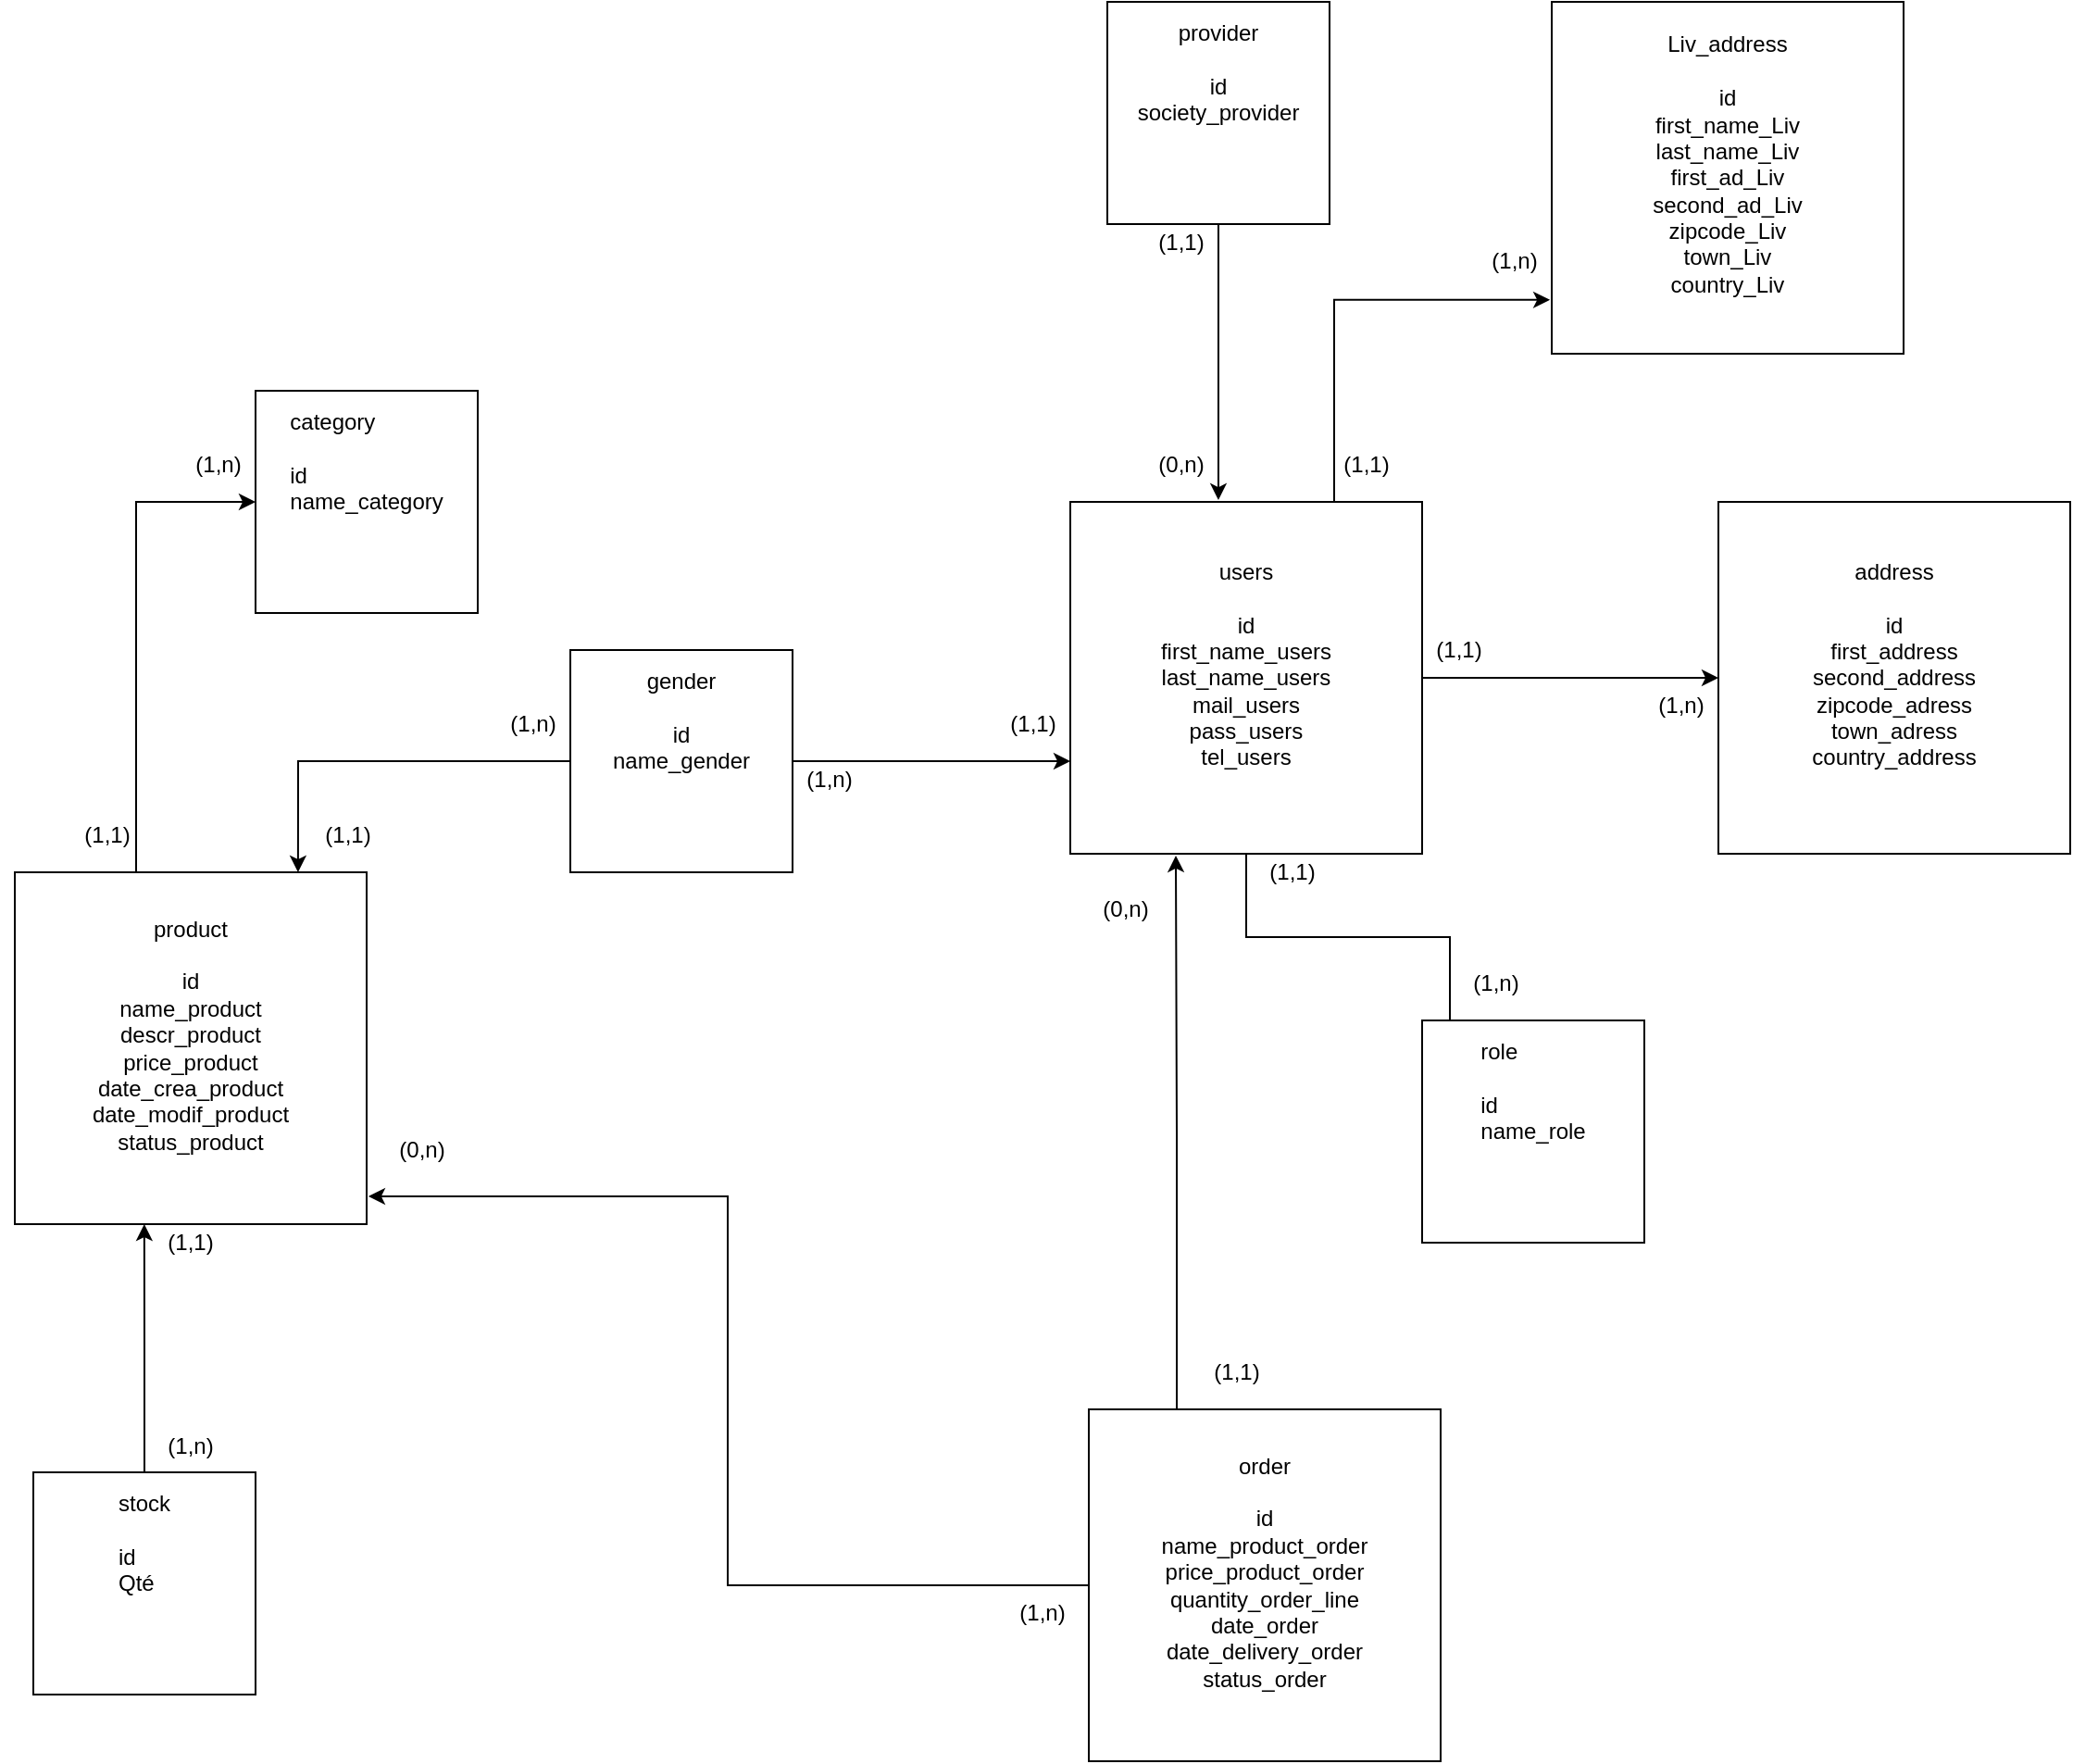<mxfile version="13.3.5" type="device"><diagram id="ow9jXLNzlLHOJExLKZal" name="Page-1"><mxGraphModel dx="1406" dy="1590" grid="1" gridSize="10" guides="1" tooltips="1" connect="1" arrows="1" fold="1" page="1" pageScale="1" pageWidth="1169" pageHeight="827" math="0" shadow="0"><root><mxCell id="0"/><mxCell id="1" parent="0"/><mxCell id="eAtd_-jeZoLxx55Z1TD7-3" value="&lt;div align=&quot;left&quot;&gt;category&lt;br&gt;&lt;/div&gt;&lt;div align=&quot;left&quot;&gt;&lt;br&gt;&lt;/div&gt;&lt;div align=&quot;left&quot;&gt;id&lt;br&gt;&lt;/div&gt;&lt;div align=&quot;left&quot;&gt;name_category&lt;/div&gt;&lt;br&gt;&lt;div align=&quot;left&quot;&gt;&lt;br&gt;&lt;/div&gt;&lt;div align=&quot;left&quot;&gt;&lt;br&gt;&lt;/div&gt;" style="whiteSpace=wrap;html=1;aspect=fixed;" parent="1" vertex="1"><mxGeometry x="140" y="-30" width="120" height="120" as="geometry"/></mxCell><mxCell id="eAtd_-jeZoLxx55Z1TD7-26" style="edgeStyle=orthogonalEdgeStyle;rounded=0;orthogonalLoop=1;jettySize=auto;html=1;entryX=0.125;entryY=0.083;entryDx=0;entryDy=0;entryPerimeter=0;" parent="1" source="eAtd_-jeZoLxx55Z1TD7-4" target="eAtd_-jeZoLxx55Z1TD7-13" edge="1"><mxGeometry relative="1" as="geometry"/></mxCell><mxCell id="eAtd_-jeZoLxx55Z1TD7-33" style="edgeStyle=orthogonalEdgeStyle;rounded=0;orthogonalLoop=1;jettySize=auto;html=1;entryX=0;entryY=0.5;entryDx=0;entryDy=0;" parent="1" source="eAtd_-jeZoLxx55Z1TD7-4" target="eAtd_-jeZoLxx55Z1TD7-12" edge="1"><mxGeometry relative="1" as="geometry"/></mxCell><mxCell id="3SMS08CtdBmEI7nA0eKL-6" style="edgeStyle=orthogonalEdgeStyle;rounded=0;orthogonalLoop=1;jettySize=auto;html=1;exitX=0.75;exitY=0;exitDx=0;exitDy=0;entryX=-0.005;entryY=0.847;entryDx=0;entryDy=0;entryPerimeter=0;" edge="1" parent="1" source="eAtd_-jeZoLxx55Z1TD7-4" target="3SMS08CtdBmEI7nA0eKL-5"><mxGeometry relative="1" as="geometry"><mxPoint x="723" y="-80" as="targetPoint"/></mxGeometry></mxCell><mxCell id="eAtd_-jeZoLxx55Z1TD7-4" value="&lt;div&gt;users&lt;/div&gt;&lt;div&gt;&lt;br&gt;&lt;/div&gt;&lt;div&gt;id&lt;/div&gt;&lt;div&gt;first_name_users&lt;/div&gt;&lt;div&gt;last_name_users&lt;/div&gt;&lt;div&gt;mail_users&lt;/div&gt;&lt;div&gt;pass_users&lt;/div&gt;&lt;div&gt;tel_users&lt;br&gt;&lt;/div&gt;&lt;div&gt;&lt;br&gt;&lt;/div&gt;" style="whiteSpace=wrap;html=1;aspect=fixed;" parent="1" vertex="1"><mxGeometry x="580" y="30" width="190" height="190" as="geometry"/></mxCell><mxCell id="eAtd_-jeZoLxx55Z1TD7-23" style="edgeStyle=orthogonalEdgeStyle;rounded=0;orthogonalLoop=1;jettySize=auto;html=1;entryX=0;entryY=0.5;entryDx=0;entryDy=0;" parent="1" target="eAtd_-jeZoLxx55Z1TD7-3" edge="1"><mxGeometry relative="1" as="geometry"><mxPoint x="10" y="230" as="sourcePoint"/></mxGeometry></mxCell><mxCell id="eAtd_-jeZoLxx55Z1TD7-6" value="&lt;div align=&quot;center&quot;&gt;product&lt;br&gt;&lt;/div&gt;&lt;div align=&quot;center&quot;&gt;&lt;br&gt;&lt;/div&gt;&lt;div align=&quot;center&quot;&gt;id&lt;br&gt;&lt;/div&gt;&lt;div align=&quot;center&quot;&gt;name_product&lt;/div&gt;&lt;div align=&quot;center&quot;&gt;descr_product&lt;/div&gt;&lt;div align=&quot;center&quot;&gt;price_product&lt;/div&gt;&lt;div align=&quot;center&quot;&gt;date_crea_product&lt;/div&gt;&lt;div align=&quot;center&quot;&gt;date_modif_product&lt;br&gt;&lt;/div&gt;&lt;div align=&quot;center&quot;&gt;status_product&lt;br&gt;&lt;/div&gt;&lt;div align=&quot;center&quot;&gt;&lt;br&gt;&lt;/div&gt;" style="whiteSpace=wrap;html=1;aspect=fixed;align=center;" parent="1" vertex="1"><mxGeometry x="10" y="230" width="190" height="190" as="geometry"/></mxCell><mxCell id="eAtd_-jeZoLxx55Z1TD7-19" style="edgeStyle=orthogonalEdgeStyle;rounded=0;orthogonalLoop=1;jettySize=auto;html=1;exitX=0.5;exitY=0;exitDx=0;exitDy=0;entryX=0.368;entryY=1;entryDx=0;entryDy=0;entryPerimeter=0;" parent="1" source="eAtd_-jeZoLxx55Z1TD7-11" target="eAtd_-jeZoLxx55Z1TD7-6" edge="1"><mxGeometry relative="1" as="geometry"/></mxCell><mxCell id="eAtd_-jeZoLxx55Z1TD7-11" value="&lt;div align=&quot;left&quot;&gt;stock&lt;br&gt;&lt;/div&gt;&lt;div align=&quot;left&quot;&gt;&lt;br&gt;&lt;/div&gt;&lt;div align=&quot;left&quot;&gt;id&lt;br&gt;&lt;/div&gt;&lt;div align=&quot;left&quot;&gt;Qté&lt;br&gt;&lt;/div&gt;&lt;br&gt;&lt;div align=&quot;left&quot;&gt;&lt;br&gt;&lt;/div&gt;&lt;div align=&quot;left&quot;&gt;&lt;br&gt;&lt;/div&gt;" style="whiteSpace=wrap;html=1;aspect=fixed;" parent="1" vertex="1"><mxGeometry x="20" y="554" width="120" height="120" as="geometry"/></mxCell><mxCell id="eAtd_-jeZoLxx55Z1TD7-12" value="&lt;div&gt;address&lt;br&gt;&lt;/div&gt;&lt;div&gt;&lt;br&gt;&lt;/div&gt;&lt;div&gt;id&lt;/div&gt;&lt;div&gt;first_address&lt;br&gt;&lt;/div&gt;&lt;div&gt;second_address&lt;br&gt;&lt;/div&gt;&lt;div&gt;zipcode_adress&lt;br&gt;&lt;/div&gt;&lt;div&gt;town_adress&lt;br&gt;&lt;/div&gt;&lt;div&gt;country_address&lt;br&gt;&lt;/div&gt;&lt;div&gt;&lt;br&gt;&lt;/div&gt;" style="whiteSpace=wrap;html=1;aspect=fixed;" parent="1" vertex="1"><mxGeometry x="930" y="30" width="190" height="190" as="geometry"/></mxCell><mxCell id="eAtd_-jeZoLxx55Z1TD7-13" value="&lt;div align=&quot;left&quot;&gt;role&lt;br&gt;&lt;/div&gt;&lt;div align=&quot;left&quot;&gt;&lt;br&gt;&lt;/div&gt;&lt;div align=&quot;left&quot;&gt;id&lt;br&gt;&lt;/div&gt;&lt;div align=&quot;left&quot;&gt;name_role&lt;br&gt;&lt;/div&gt;&lt;br&gt;&lt;div align=&quot;left&quot;&gt;&lt;br&gt;&lt;/div&gt;&lt;div align=&quot;left&quot;&gt;&lt;br&gt;&lt;/div&gt;" style="whiteSpace=wrap;html=1;aspect=fixed;" parent="1" vertex="1"><mxGeometry x="770" y="310" width="120" height="120" as="geometry"/></mxCell><mxCell id="eAtd_-jeZoLxx55Z1TD7-44" style="edgeStyle=orthogonalEdgeStyle;rounded=0;orthogonalLoop=1;jettySize=auto;html=1;entryX=1.005;entryY=0.921;entryDx=0;entryDy=0;entryPerimeter=0;" parent="1" source="eAtd_-jeZoLxx55Z1TD7-16" target="eAtd_-jeZoLxx55Z1TD7-6" edge="1"><mxGeometry relative="1" as="geometry"><mxPoint x="434.99" y="493.04" as="targetPoint"/></mxGeometry></mxCell><mxCell id="eAtd_-jeZoLxx55Z1TD7-49" style="edgeStyle=orthogonalEdgeStyle;rounded=0;orthogonalLoop=1;jettySize=auto;html=1;exitX=0.25;exitY=0;exitDx=0;exitDy=0;entryX=0.3;entryY=1.005;entryDx=0;entryDy=0;entryPerimeter=0;" parent="1" source="eAtd_-jeZoLxx55Z1TD7-16" target="eAtd_-jeZoLxx55Z1TD7-4" edge="1"><mxGeometry relative="1" as="geometry"><mxPoint x="638" y="230" as="targetPoint"/></mxGeometry></mxCell><mxCell id="eAtd_-jeZoLxx55Z1TD7-16" value="&lt;div&gt;order&lt;/div&gt;&lt;div&gt;&lt;br&gt;&lt;/div&gt;&lt;div&gt;id&lt;/div&gt;&lt;div&gt;&lt;div&gt;name_product_order&lt;/div&gt;&lt;div&gt;price_product_order&lt;br&gt;&lt;/div&gt;quantity_order_line&lt;/div&gt;&lt;div&gt;&lt;div&gt;date_order&lt;br&gt;&lt;/div&gt;&lt;div&gt;date_delivery_order&lt;/div&gt;&lt;/div&gt;&lt;div&gt;status_order&lt;br&gt;&lt;/div&gt;&lt;div&gt;&lt;br&gt;&lt;/div&gt;" style="whiteSpace=wrap;html=1;aspect=fixed;" parent="1" vertex="1"><mxGeometry x="590" y="520" width="190" height="190" as="geometry"/></mxCell><mxCell id="eAtd_-jeZoLxx55Z1TD7-21" value="(1,1)" style="text;html=1;strokeColor=none;fillColor=none;align=center;verticalAlign=middle;whiteSpace=wrap;rounded=0;" parent="1" vertex="1"><mxGeometry x="85" y="420" width="40" height="20" as="geometry"/></mxCell><mxCell id="eAtd_-jeZoLxx55Z1TD7-22" value="(1,n)" style="text;html=1;strokeColor=none;fillColor=none;align=center;verticalAlign=middle;whiteSpace=wrap;rounded=0;" parent="1" vertex="1"><mxGeometry x="85" y="530" width="40" height="20" as="geometry"/></mxCell><mxCell id="eAtd_-jeZoLxx55Z1TD7-24" value="(1,1)" style="text;html=1;strokeColor=none;fillColor=none;align=center;verticalAlign=middle;whiteSpace=wrap;rounded=0;" parent="1" vertex="1"><mxGeometry x="40" y="200" width="40" height="20" as="geometry"/></mxCell><mxCell id="eAtd_-jeZoLxx55Z1TD7-25" value="(1,n)" style="text;html=1;strokeColor=none;fillColor=none;align=center;verticalAlign=middle;whiteSpace=wrap;rounded=0;" parent="1" vertex="1"><mxGeometry x="100" width="40" height="20" as="geometry"/></mxCell><mxCell id="eAtd_-jeZoLxx55Z1TD7-29" value="(1,1)" style="text;html=1;strokeColor=none;fillColor=none;align=center;verticalAlign=middle;whiteSpace=wrap;rounded=0;" parent="1" vertex="1"><mxGeometry x="680" y="220" width="40" height="20" as="geometry"/></mxCell><mxCell id="eAtd_-jeZoLxx55Z1TD7-30" value="(1,n)" style="text;html=1;strokeColor=none;fillColor=none;align=center;verticalAlign=middle;whiteSpace=wrap;rounded=0;" parent="1" vertex="1"><mxGeometry x="790" y="280" width="40" height="20" as="geometry"/></mxCell><mxCell id="eAtd_-jeZoLxx55Z1TD7-34" value="(1,1)" style="text;html=1;strokeColor=none;fillColor=none;align=center;verticalAlign=middle;whiteSpace=wrap;rounded=0;" parent="1" vertex="1"><mxGeometry x="770" y="100" width="40" height="20" as="geometry"/></mxCell><mxCell id="eAtd_-jeZoLxx55Z1TD7-35" value="(1,n)" style="text;html=1;strokeColor=none;fillColor=none;align=center;verticalAlign=middle;whiteSpace=wrap;rounded=0;" parent="1" vertex="1"><mxGeometry x="890" y="130" width="40" height="20" as="geometry"/></mxCell><mxCell id="eAtd_-jeZoLxx55Z1TD7-43" value="(0,n)" style="text;html=1;strokeColor=none;fillColor=none;align=center;verticalAlign=middle;whiteSpace=wrap;rounded=0;" parent="1" vertex="1"><mxGeometry x="210" y="370" width="40" height="20" as="geometry"/></mxCell><mxCell id="eAtd_-jeZoLxx55Z1TD7-45" value="(1,n)" style="text;html=1;strokeColor=none;fillColor=none;align=center;verticalAlign=middle;whiteSpace=wrap;rounded=0;" parent="1" vertex="1"><mxGeometry x="545" y="620" width="40" height="20" as="geometry"/></mxCell><mxCell id="eAtd_-jeZoLxx55Z1TD7-51" value="(1,1)" style="text;html=1;strokeColor=none;fillColor=none;align=center;verticalAlign=middle;whiteSpace=wrap;rounded=0;" parent="1" vertex="1"><mxGeometry x="650" y="490" width="40" height="20" as="geometry"/></mxCell><mxCell id="eAtd_-jeZoLxx55Z1TD7-54" value="(0,n)" style="text;html=1;strokeColor=none;fillColor=none;align=center;verticalAlign=middle;whiteSpace=wrap;rounded=0;" parent="1" vertex="1"><mxGeometry x="590" y="240" width="40" height="20" as="geometry"/></mxCell><mxCell id="eAtd_-jeZoLxx55Z1TD7-62" style="edgeStyle=orthogonalEdgeStyle;rounded=0;orthogonalLoop=1;jettySize=auto;html=1;entryX=0.805;entryY=0;entryDx=0;entryDy=0;entryPerimeter=0;" parent="1" source="eAtd_-jeZoLxx55Z1TD7-61" target="eAtd_-jeZoLxx55Z1TD7-6" edge="1"><mxGeometry relative="1" as="geometry"><mxPoint x="160" y="170" as="targetPoint"/></mxGeometry></mxCell><mxCell id="eAtd_-jeZoLxx55Z1TD7-65" style="edgeStyle=orthogonalEdgeStyle;rounded=0;orthogonalLoop=1;jettySize=auto;html=1;" parent="1" source="eAtd_-jeZoLxx55Z1TD7-61" edge="1"><mxGeometry relative="1" as="geometry"><mxPoint x="580" y="170" as="targetPoint"/></mxGeometry></mxCell><mxCell id="eAtd_-jeZoLxx55Z1TD7-61" value="&lt;div align=&quot;center&quot;&gt;gender&lt;br&gt;&lt;/div&gt;&lt;div align=&quot;center&quot;&gt;&lt;br&gt;&lt;/div&gt;&lt;div align=&quot;center&quot;&gt;id&lt;br&gt;&lt;/div&gt;&lt;div align=&quot;center&quot;&gt;name_gender&lt;br&gt;&lt;/div&gt;&lt;div align=&quot;center&quot;&gt;&lt;br&gt;&lt;/div&gt;&lt;div align=&quot;center&quot;&gt;&lt;br&gt;&lt;/div&gt;&lt;div align=&quot;center&quot;&gt;&lt;br&gt;&lt;/div&gt;" style="whiteSpace=wrap;html=1;aspect=fixed;align=center;" parent="1" vertex="1"><mxGeometry x="310" y="110" width="120" height="120" as="geometry"/></mxCell><mxCell id="eAtd_-jeZoLxx55Z1TD7-63" value="(1,1)" style="text;html=1;strokeColor=none;fillColor=none;align=center;verticalAlign=middle;whiteSpace=wrap;rounded=0;" parent="1" vertex="1"><mxGeometry x="170" y="200" width="40" height="20" as="geometry"/></mxCell><mxCell id="eAtd_-jeZoLxx55Z1TD7-64" value="(1,n)" style="text;html=1;strokeColor=none;fillColor=none;align=center;verticalAlign=middle;whiteSpace=wrap;rounded=0;" parent="1" vertex="1"><mxGeometry x="270" y="140" width="40" height="20" as="geometry"/></mxCell><mxCell id="eAtd_-jeZoLxx55Z1TD7-66" value="(1,1)" style="text;html=1;strokeColor=none;fillColor=none;align=center;verticalAlign=middle;whiteSpace=wrap;rounded=0;" parent="1" vertex="1"><mxGeometry x="540" y="140" width="40" height="20" as="geometry"/></mxCell><mxCell id="eAtd_-jeZoLxx55Z1TD7-67" value="(1,n)" style="text;html=1;strokeColor=none;fillColor=none;align=center;verticalAlign=middle;whiteSpace=wrap;rounded=0;" parent="1" vertex="1"><mxGeometry x="430" y="170" width="40" height="20" as="geometry"/></mxCell><mxCell id="3SMS08CtdBmEI7nA0eKL-2" style="edgeStyle=orthogonalEdgeStyle;rounded=0;orthogonalLoop=1;jettySize=auto;html=1;entryX=0.421;entryY=-0.005;entryDx=0;entryDy=0;entryPerimeter=0;" edge="1" parent="1" source="3SMS08CtdBmEI7nA0eKL-1" target="eAtd_-jeZoLxx55Z1TD7-4"><mxGeometry relative="1" as="geometry"/></mxCell><mxCell id="3SMS08CtdBmEI7nA0eKL-1" value="&lt;div align=&quot;center&quot;&gt;provider&lt;br&gt;&lt;/div&gt;&lt;div align=&quot;center&quot;&gt;&lt;br&gt;&lt;/div&gt;&lt;div align=&quot;center&quot;&gt;id&lt;br&gt;&lt;/div&gt;&lt;div align=&quot;center&quot;&gt;society_provider&lt;br&gt;&lt;/div&gt;&lt;br&gt;&lt;div align=&quot;left&quot;&gt;&lt;br&gt;&lt;/div&gt;&lt;div align=&quot;left&quot;&gt;&lt;br&gt;&lt;/div&gt;" style="whiteSpace=wrap;html=1;aspect=fixed;" vertex="1" parent="1"><mxGeometry x="600" y="-240" width="120" height="120" as="geometry"/></mxCell><mxCell id="3SMS08CtdBmEI7nA0eKL-3" value="(0,n)" style="text;html=1;strokeColor=none;fillColor=none;align=center;verticalAlign=middle;whiteSpace=wrap;rounded=0;" vertex="1" parent="1"><mxGeometry x="620" width="40" height="20" as="geometry"/></mxCell><mxCell id="3SMS08CtdBmEI7nA0eKL-4" value="(1,1)" style="text;html=1;strokeColor=none;fillColor=none;align=center;verticalAlign=middle;whiteSpace=wrap;rounded=0;" vertex="1" parent="1"><mxGeometry x="620" y="-120" width="40" height="20" as="geometry"/></mxCell><mxCell id="3SMS08CtdBmEI7nA0eKL-5" value="&lt;div&gt;Liv_address&lt;br&gt;&lt;/div&gt;&lt;div&gt;&lt;br&gt;&lt;/div&gt;&lt;div&gt;id&lt;/div&gt;&lt;div&gt;first_name_Liv&lt;/div&gt;&lt;div&gt;last_name_Liv&lt;br&gt;&lt;/div&gt;&lt;div&gt;first_ad_Liv&lt;br&gt;&lt;/div&gt;&lt;div&gt;second_ad_Liv&lt;br&gt;&lt;/div&gt;&lt;div&gt;zipcode_Liv&lt;br&gt;&lt;/div&gt;&lt;div&gt;town_Liv&lt;br&gt;&lt;/div&gt;&lt;div&gt;country_Liv&lt;br&gt;&lt;/div&gt;&lt;div&gt;&lt;br&gt;&lt;/div&gt;" style="whiteSpace=wrap;html=1;aspect=fixed;" vertex="1" parent="1"><mxGeometry x="840" y="-240" width="190" height="190" as="geometry"/></mxCell><mxCell id="3SMS08CtdBmEI7nA0eKL-7" value="(1,1)" style="text;html=1;strokeColor=none;fillColor=none;align=center;verticalAlign=middle;whiteSpace=wrap;rounded=0;" vertex="1" parent="1"><mxGeometry x="720" width="40" height="20" as="geometry"/></mxCell><mxCell id="3SMS08CtdBmEI7nA0eKL-8" value="(1,n)" style="text;html=1;strokeColor=none;fillColor=none;align=center;verticalAlign=middle;whiteSpace=wrap;rounded=0;" vertex="1" parent="1"><mxGeometry x="800" y="-110" width="40" height="20" as="geometry"/></mxCell></root></mxGraphModel></diagram></mxfile>